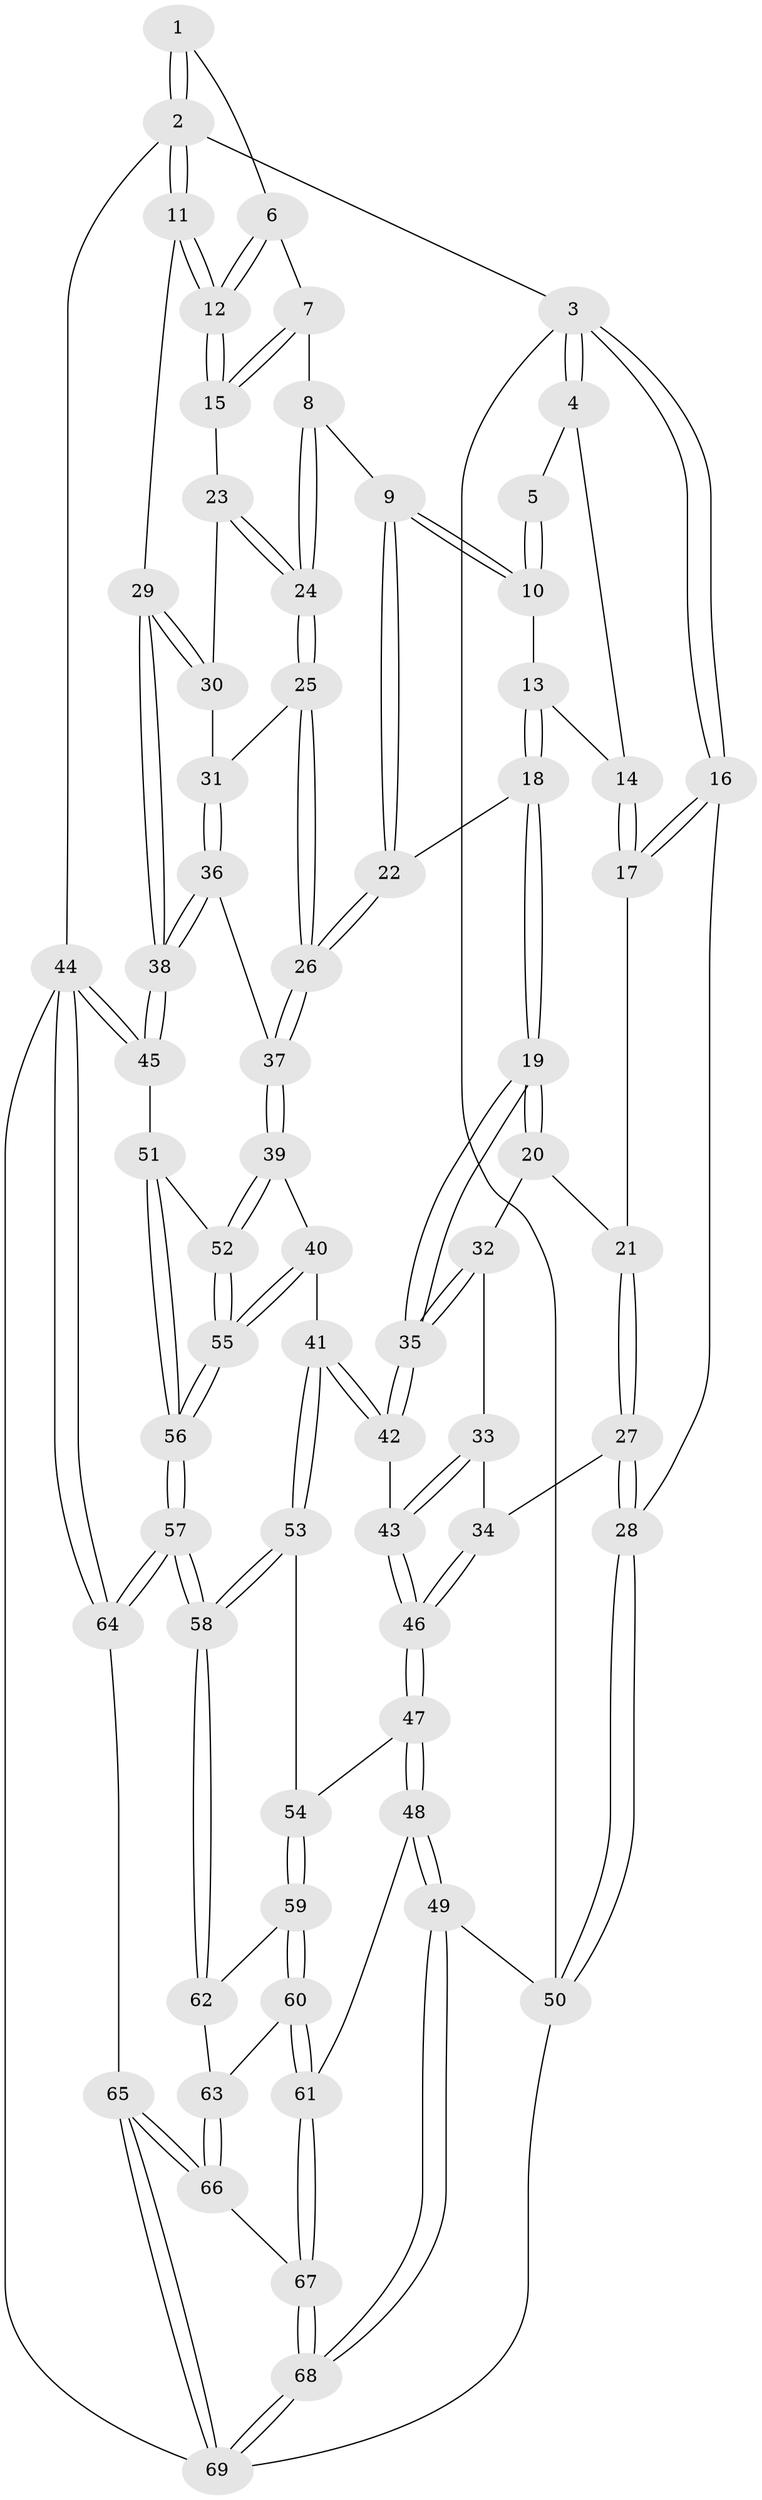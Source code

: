 // Generated by graph-tools (version 1.1) at 2025/11/02/27/25 16:11:58]
// undirected, 69 vertices, 169 edges
graph export_dot {
graph [start="1"]
  node [color=gray90,style=filled];
  1 [pos="+0.9443520650205331+0"];
  2 [pos="+1+0"];
  3 [pos="+0+0"];
  4 [pos="+0.37145586609376846+0"];
  5 [pos="+0.8080327514570829+0"];
  6 [pos="+0.9100820437888827+0.07668277857744396"];
  7 [pos="+0.8622652785580659+0.10756245966133002"];
  8 [pos="+0.7830201498298192+0.12794591367770544"];
  9 [pos="+0.7821149294565414+0.12764681266585437"];
  10 [pos="+0.7627075030006888+0.07881657917494707"];
  11 [pos="+1+0.12956889183855386"];
  12 [pos="+1+0.14312580081514661"];
  13 [pos="+0.4955572200608274+0.04612165170327636"];
  14 [pos="+0.3711951344868584+0"];
  15 [pos="+0.9754199625190776+0.19254090751111785"];
  16 [pos="+0+0.1759713587401617"];
  17 [pos="+0.2433307798632897+0.084178444211741"];
  18 [pos="+0.5489491565198097+0.23926411692490007"];
  19 [pos="+0.44222517311177156+0.32608842664271426"];
  20 [pos="+0.30728443218668+0.24296866682164156"];
  21 [pos="+0.2508627927212996+0.17285816463575973"];
  22 [pos="+0.6475585575400105+0.271894872252146"];
  23 [pos="+0.8864834011892656+0.2524308344348316"];
  24 [pos="+0.8855134824939401+0.25294545637188365"];
  25 [pos="+0.8822527709867801+0.2696726685314425"];
  26 [pos="+0.723870876399695+0.39554084870758127"];
  27 [pos="+0.08807472733335274+0.3761780657242754"];
  28 [pos="+0+0.28720174009224964"];
  29 [pos="+1+0.1991303707444525"];
  30 [pos="+0.988059898584251+0.2834473927010396"];
  31 [pos="+0.9309134443889137+0.3313840098049999"];
  32 [pos="+0.27278304270624887+0.3272098034120036"];
  33 [pos="+0.1994844315560433+0.4230540700329309"];
  34 [pos="+0.11840581571674254+0.4099387309234058"];
  35 [pos="+0.4121637424749644+0.47667401500198947"];
  36 [pos="+1+0.49638430745016426"];
  37 [pos="+0.737118622483303+0.4947783744671681"];
  38 [pos="+1+0.5484037070560702"];
  39 [pos="+0.7174713924711664+0.5206920148164483"];
  40 [pos="+0.6950192844709798+0.5358243387959748"];
  41 [pos="+0.44040072336759645+0.5636351540554508"];
  42 [pos="+0.40717701229043335+0.5111201976256893"];
  43 [pos="+0.3621297443913847+0.5017133983592954"];
  44 [pos="+1+1"];
  45 [pos="+1+0.7158453339381436"];
  46 [pos="+0.10277755120956099+0.6251147504575505"];
  47 [pos="+0.08924045050353985+0.6608112465822088"];
  48 [pos="+0+0.742278451657636"];
  49 [pos="+0+0.7571086628477552"];
  50 [pos="+0+0.7572265619500316"];
  51 [pos="+0.9594977991580512+0.7458936385762173"];
  52 [pos="+0.8363618006401033+0.6875765532281956"];
  53 [pos="+0.40998536374126743+0.6788929192583045"];
  54 [pos="+0.27604596634931633+0.7357111085690302"];
  55 [pos="+0.6757118574224423+0.8675188952528406"];
  56 [pos="+0.6548555753185661+0.9555558844590157"];
  57 [pos="+0.6234273563740012+1"];
  58 [pos="+0.5891933164744285+0.96958479437993"];
  59 [pos="+0.24830569255186677+0.8383835094192603"];
  60 [pos="+0.2189753524753746+0.8758561746812679"];
  61 [pos="+0.1948906850052617+0.9045983895859807"];
  62 [pos="+0.32231439444147425+0.8857599646568111"];
  63 [pos="+0.3112983827667172+0.9264499873260003"];
  64 [pos="+0.6330714232854843+1"];
  65 [pos="+0.5207315498069993+1"];
  66 [pos="+0.3120797324473182+0.9779072162908684"];
  67 [pos="+0.19472415607757396+0.9107621269003647"];
  68 [pos="+0.13774295115407473+1"];
  69 [pos="+0.13599534323556164+1"];
  1 -- 2;
  1 -- 2;
  1 -- 6;
  2 -- 3;
  2 -- 11;
  2 -- 11;
  2 -- 44;
  3 -- 4;
  3 -- 4;
  3 -- 16;
  3 -- 16;
  3 -- 50;
  4 -- 5;
  4 -- 14;
  5 -- 10;
  5 -- 10;
  6 -- 7;
  6 -- 12;
  6 -- 12;
  7 -- 8;
  7 -- 15;
  7 -- 15;
  8 -- 9;
  8 -- 24;
  8 -- 24;
  9 -- 10;
  9 -- 10;
  9 -- 22;
  9 -- 22;
  10 -- 13;
  11 -- 12;
  11 -- 12;
  11 -- 29;
  12 -- 15;
  12 -- 15;
  13 -- 14;
  13 -- 18;
  13 -- 18;
  14 -- 17;
  14 -- 17;
  15 -- 23;
  16 -- 17;
  16 -- 17;
  16 -- 28;
  17 -- 21;
  18 -- 19;
  18 -- 19;
  18 -- 22;
  19 -- 20;
  19 -- 20;
  19 -- 35;
  19 -- 35;
  20 -- 21;
  20 -- 32;
  21 -- 27;
  21 -- 27;
  22 -- 26;
  22 -- 26;
  23 -- 24;
  23 -- 24;
  23 -- 30;
  24 -- 25;
  24 -- 25;
  25 -- 26;
  25 -- 26;
  25 -- 31;
  26 -- 37;
  26 -- 37;
  27 -- 28;
  27 -- 28;
  27 -- 34;
  28 -- 50;
  28 -- 50;
  29 -- 30;
  29 -- 30;
  29 -- 38;
  29 -- 38;
  30 -- 31;
  31 -- 36;
  31 -- 36;
  32 -- 33;
  32 -- 35;
  32 -- 35;
  33 -- 34;
  33 -- 43;
  33 -- 43;
  34 -- 46;
  34 -- 46;
  35 -- 42;
  35 -- 42;
  36 -- 37;
  36 -- 38;
  36 -- 38;
  37 -- 39;
  37 -- 39;
  38 -- 45;
  38 -- 45;
  39 -- 40;
  39 -- 52;
  39 -- 52;
  40 -- 41;
  40 -- 55;
  40 -- 55;
  41 -- 42;
  41 -- 42;
  41 -- 53;
  41 -- 53;
  42 -- 43;
  43 -- 46;
  43 -- 46;
  44 -- 45;
  44 -- 45;
  44 -- 64;
  44 -- 64;
  44 -- 69;
  45 -- 51;
  46 -- 47;
  46 -- 47;
  47 -- 48;
  47 -- 48;
  47 -- 54;
  48 -- 49;
  48 -- 49;
  48 -- 61;
  49 -- 50;
  49 -- 68;
  49 -- 68;
  50 -- 69;
  51 -- 52;
  51 -- 56;
  51 -- 56;
  52 -- 55;
  52 -- 55;
  53 -- 54;
  53 -- 58;
  53 -- 58;
  54 -- 59;
  54 -- 59;
  55 -- 56;
  55 -- 56;
  56 -- 57;
  56 -- 57;
  57 -- 58;
  57 -- 58;
  57 -- 64;
  57 -- 64;
  58 -- 62;
  58 -- 62;
  59 -- 60;
  59 -- 60;
  59 -- 62;
  60 -- 61;
  60 -- 61;
  60 -- 63;
  61 -- 67;
  61 -- 67;
  62 -- 63;
  63 -- 66;
  63 -- 66;
  64 -- 65;
  65 -- 66;
  65 -- 66;
  65 -- 69;
  65 -- 69;
  66 -- 67;
  67 -- 68;
  67 -- 68;
  68 -- 69;
  68 -- 69;
}
